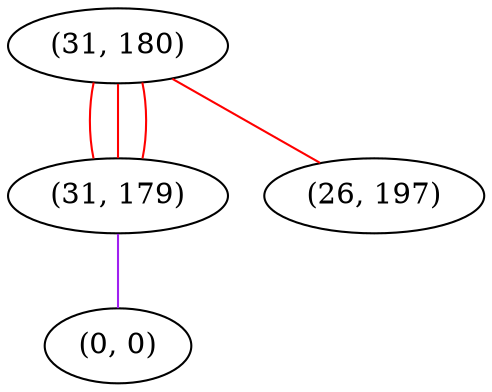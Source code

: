 graph "" {
"(31, 180)";
"(31, 179)";
"(26, 197)";
"(0, 0)";
"(31, 180)" -- "(31, 179)"  [color=red, key=0, weight=1];
"(31, 180)" -- "(31, 179)"  [color=red, key=1, weight=1];
"(31, 180)" -- "(31, 179)"  [color=red, key=2, weight=1];
"(31, 180)" -- "(26, 197)"  [color=red, key=0, weight=1];
"(31, 179)" -- "(0, 0)"  [color=purple, key=0, weight=4];
}
